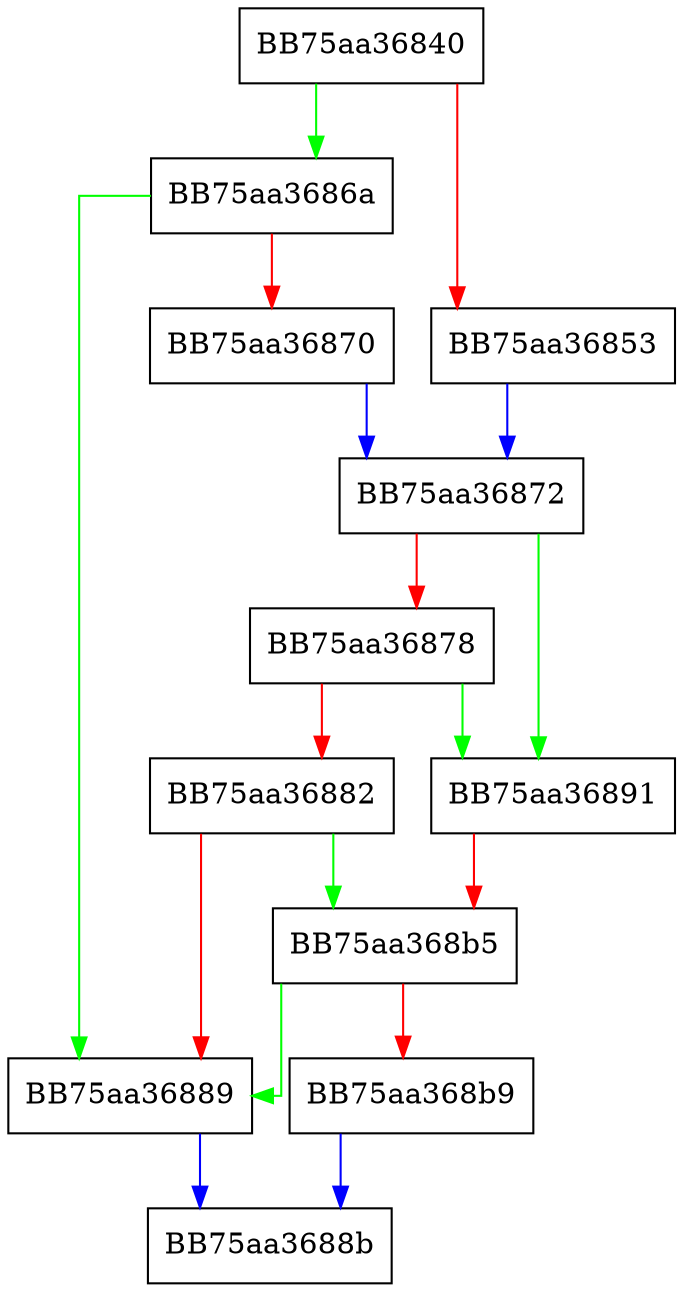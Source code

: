 digraph match_word_boundary {
  node [shape="box"];
  graph [splines=ortho];
  BB75aa36840 -> BB75aa3686a [color="green"];
  BB75aa36840 -> BB75aa36853 [color="red"];
  BB75aa36853 -> BB75aa36872 [color="blue"];
  BB75aa3686a -> BB75aa36889 [color="green"];
  BB75aa3686a -> BB75aa36870 [color="red"];
  BB75aa36870 -> BB75aa36872 [color="blue"];
  BB75aa36872 -> BB75aa36891 [color="green"];
  BB75aa36872 -> BB75aa36878 [color="red"];
  BB75aa36878 -> BB75aa36891 [color="green"];
  BB75aa36878 -> BB75aa36882 [color="red"];
  BB75aa36882 -> BB75aa368b5 [color="green"];
  BB75aa36882 -> BB75aa36889 [color="red"];
  BB75aa36889 -> BB75aa3688b [color="blue"];
  BB75aa36891 -> BB75aa368b5 [color="red"];
  BB75aa368b5 -> BB75aa36889 [color="green"];
  BB75aa368b5 -> BB75aa368b9 [color="red"];
  BB75aa368b9 -> BB75aa3688b [color="blue"];
}